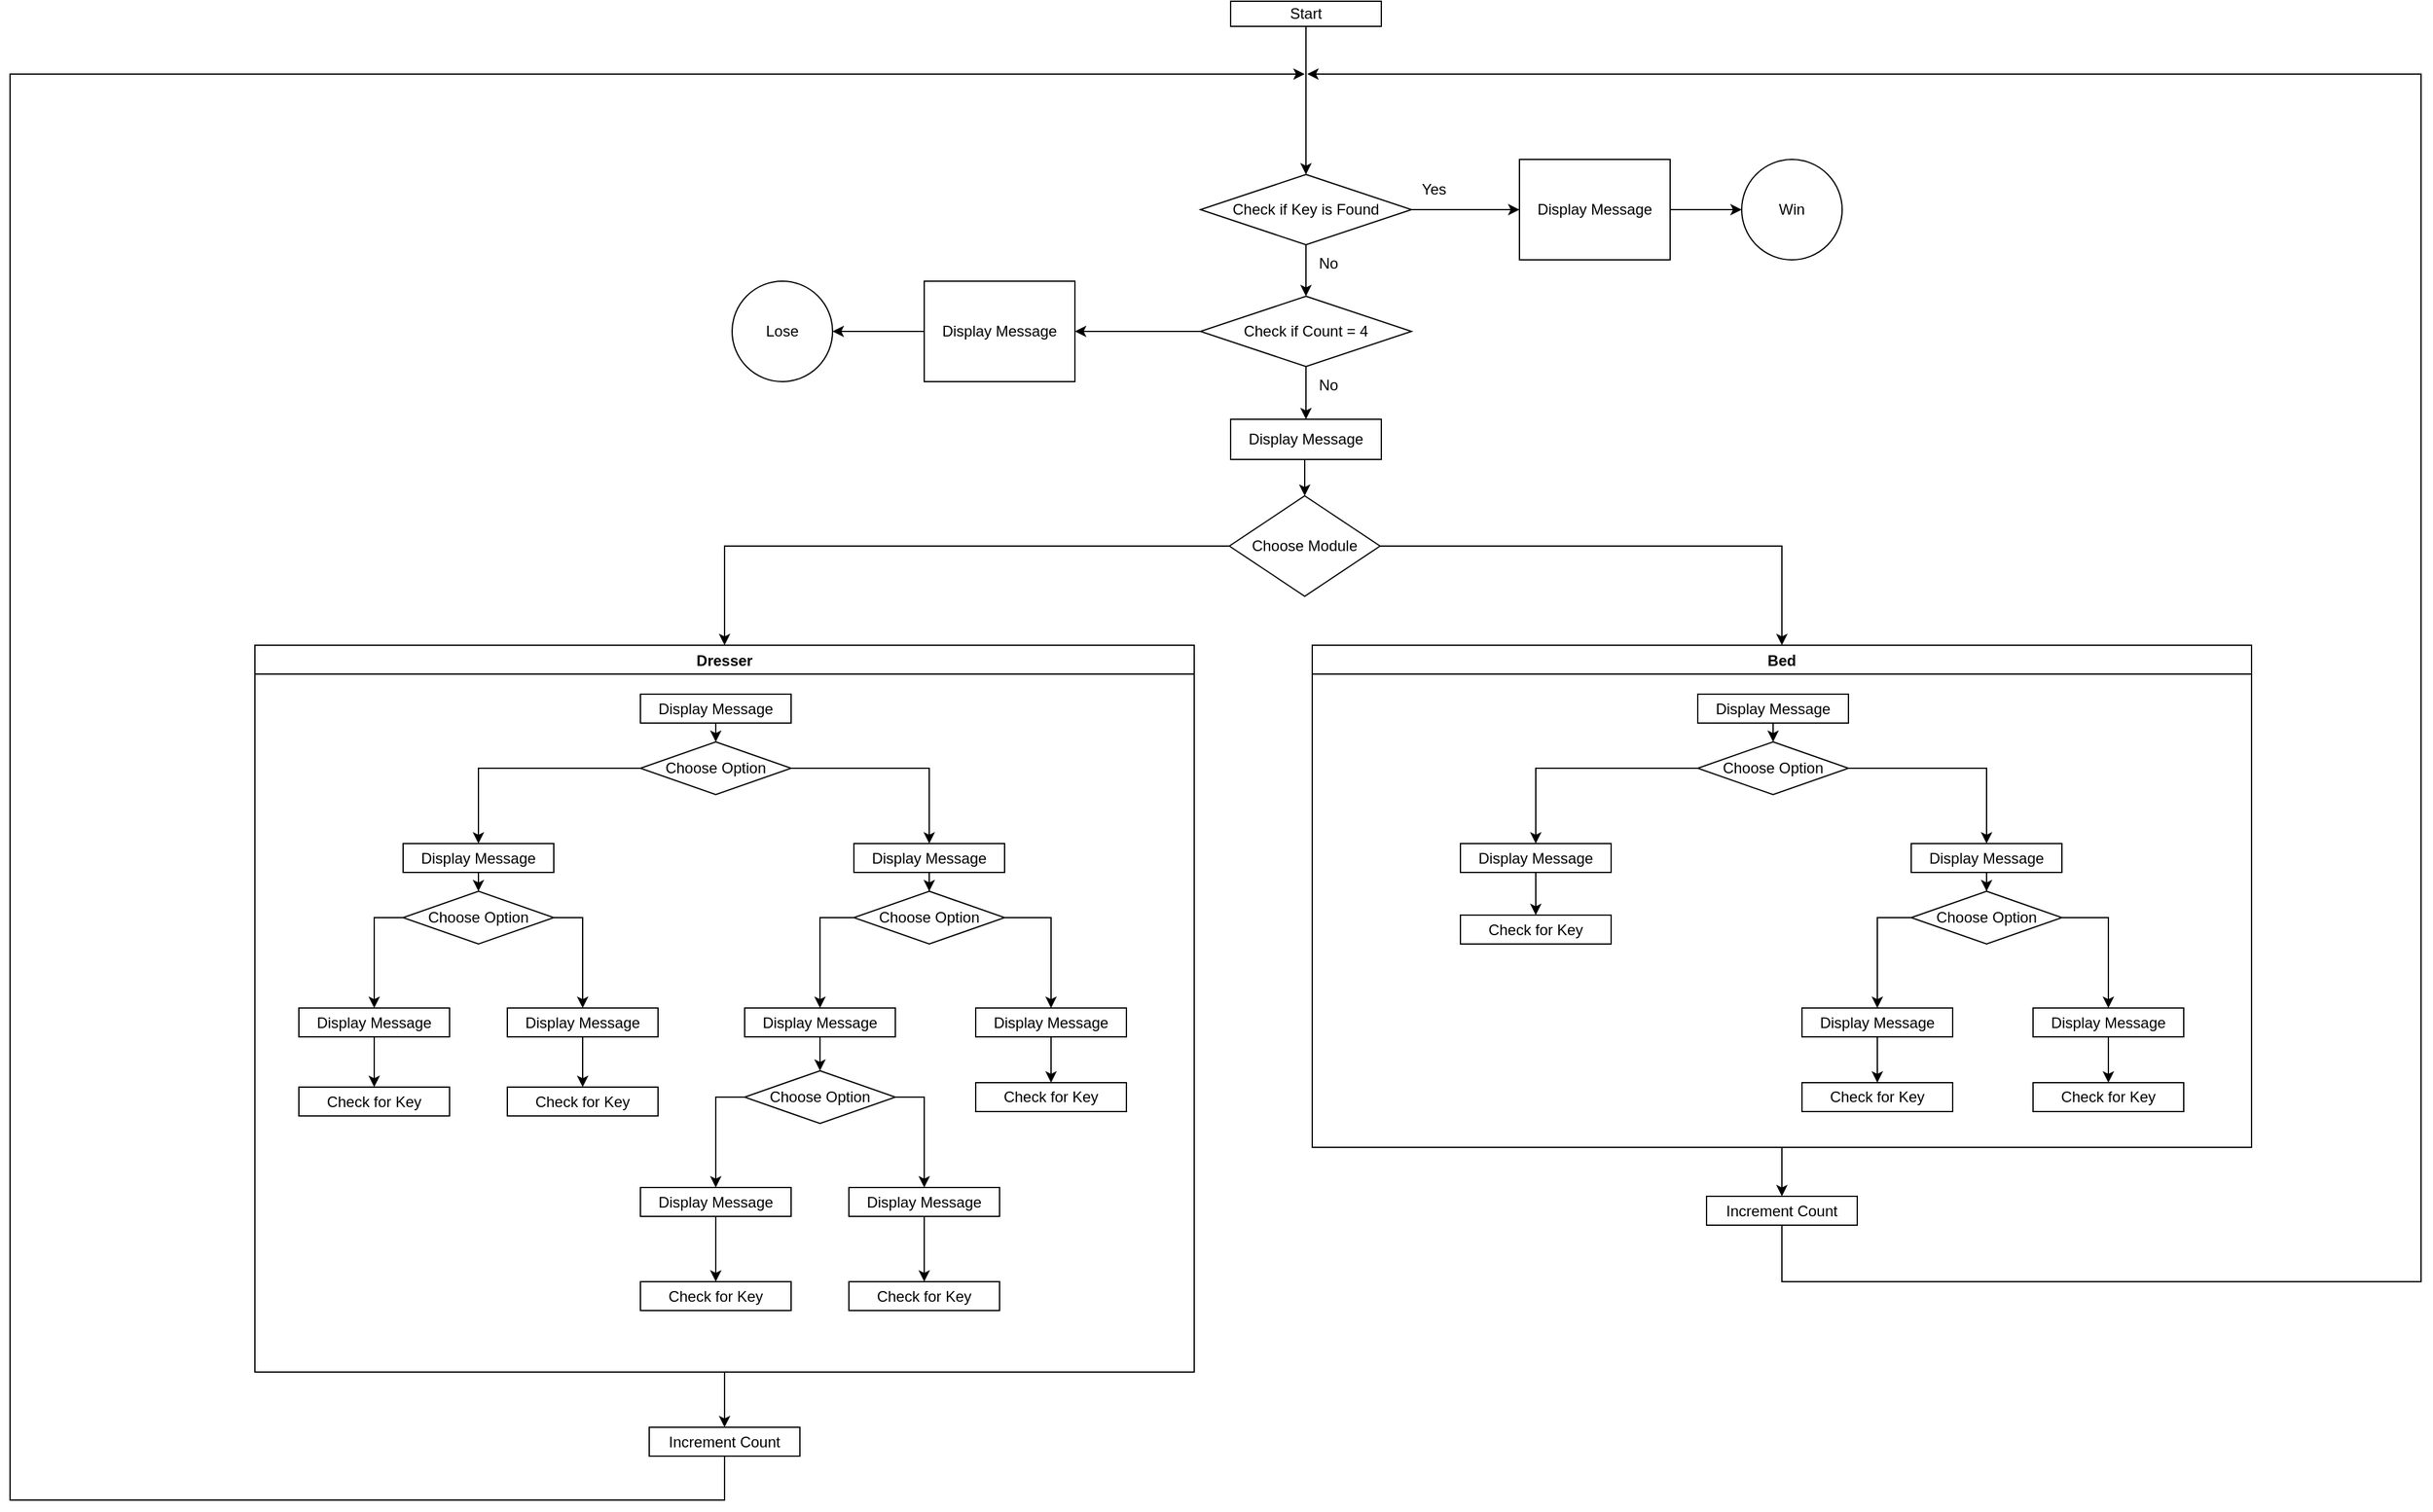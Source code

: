 <mxfile version="15.8.3"><diagram id="MuOXsaomxCZyVmH1yP5u" name="Page-1"><mxGraphModel dx="3766" dy="2011" grid="0" gridSize="10" guides="1" tooltips="1" connect="1" arrows="1" fold="1" page="0" pageScale="1" pageWidth="850" pageHeight="1100" math="0" shadow="0"><root><mxCell id="0"/><mxCell id="1" parent="0"/><mxCell id="XtukrsFslCd-zQ2ucdny-123" style="edgeStyle=orthogonalEdgeStyle;rounded=0;orthogonalLoop=1;jettySize=auto;html=1;exitX=0.5;exitY=1;exitDx=0;exitDy=0;entryX=0.5;entryY=0;entryDx=0;entryDy=0;" edge="1" parent="1" source="XtukrsFslCd-zQ2ucdny-1" target="XtukrsFslCd-zQ2ucdny-102"><mxGeometry relative="1" as="geometry"/></mxCell><mxCell id="XtukrsFslCd-zQ2ucdny-1" value="Start" style="rounded=0;whiteSpace=wrap;html=1;" vertex="1" parent="1"><mxGeometry x="366" y="-254" width="120" height="20" as="geometry"/></mxCell><mxCell id="XtukrsFslCd-zQ2ucdny-32" style="edgeStyle=orthogonalEdgeStyle;rounded=0;orthogonalLoop=1;jettySize=auto;html=1;exitX=0;exitY=0.5;exitDx=0;exitDy=0;entryX=0.5;entryY=0;entryDx=0;entryDy=0;" edge="1" parent="1" source="XtukrsFslCd-zQ2ucdny-3" target="XtukrsFslCd-zQ2ucdny-6"><mxGeometry relative="1" as="geometry"/></mxCell><mxCell id="XtukrsFslCd-zQ2ucdny-98" style="edgeStyle=orthogonalEdgeStyle;rounded=0;orthogonalLoop=1;jettySize=auto;html=1;exitX=1;exitY=0.5;exitDx=0;exitDy=0;entryX=0.5;entryY=0;entryDx=0;entryDy=0;" edge="1" parent="1" source="XtukrsFslCd-zQ2ucdny-3" target="XtukrsFslCd-zQ2ucdny-58"><mxGeometry relative="1" as="geometry"/></mxCell><mxCell id="XtukrsFslCd-zQ2ucdny-3" value="&lt;div&gt;Choose Module&lt;/div&gt;" style="rhombus;whiteSpace=wrap;html=1;" vertex="1" parent="1"><mxGeometry x="365" y="140" width="120" height="80" as="geometry"/></mxCell><mxCell id="XtukrsFslCd-zQ2ucdny-124" style="edgeStyle=orthogonalEdgeStyle;rounded=0;orthogonalLoop=1;jettySize=auto;html=1;exitX=0.5;exitY=1;exitDx=0;exitDy=0;" edge="1" parent="1" source="XtukrsFslCd-zQ2ucdny-128"><mxGeometry relative="1" as="geometry"><mxPoint x="425" y="-196" as="targetPoint"/><mxPoint x="-37" y="922" as="sourcePoint"/><Array as="points"><mxPoint x="-37" y="940"/><mxPoint x="-606" y="940"/><mxPoint x="-606" y="-196"/></Array></mxGeometry></mxCell><mxCell id="XtukrsFslCd-zQ2ucdny-129" style="edgeStyle=orthogonalEdgeStyle;rounded=0;orthogonalLoop=1;jettySize=auto;html=1;exitX=0.5;exitY=1;exitDx=0;exitDy=0;entryX=0.5;entryY=0;entryDx=0;entryDy=0;" edge="1" parent="1" source="XtukrsFslCd-zQ2ucdny-6" target="XtukrsFslCd-zQ2ucdny-128"><mxGeometry relative="1" as="geometry"/></mxCell><mxCell id="XtukrsFslCd-zQ2ucdny-6" value="Dresser" style="swimlane;" vertex="1" parent="1"><mxGeometry x="-411" y="259" width="748" height="579" as="geometry"/></mxCell><mxCell id="XtukrsFslCd-zQ2ucdny-34" style="edgeStyle=orthogonalEdgeStyle;rounded=0;orthogonalLoop=1;jettySize=auto;html=1;exitX=0.5;exitY=1;exitDx=0;exitDy=0;entryX=0.5;entryY=0;entryDx=0;entryDy=0;" edge="1" parent="XtukrsFslCd-zQ2ucdny-6" source="XtukrsFslCd-zQ2ucdny-9" target="XtukrsFslCd-zQ2ucdny-10"><mxGeometry relative="1" as="geometry"/></mxCell><mxCell id="XtukrsFslCd-zQ2ucdny-9" value="Display Message" style="rounded=0;whiteSpace=wrap;html=1;" vertex="1" parent="XtukrsFslCd-zQ2ucdny-6"><mxGeometry x="307" y="39" width="120" height="23" as="geometry"/></mxCell><mxCell id="XtukrsFslCd-zQ2ucdny-21" style="edgeStyle=orthogonalEdgeStyle;rounded=0;orthogonalLoop=1;jettySize=auto;html=1;exitX=0;exitY=0.5;exitDx=0;exitDy=0;entryX=0.5;entryY=0;entryDx=0;entryDy=0;" edge="1" parent="XtukrsFslCd-zQ2ucdny-6" source="XtukrsFslCd-zQ2ucdny-10" target="XtukrsFslCd-zQ2ucdny-13"><mxGeometry relative="1" as="geometry"/></mxCell><mxCell id="XtukrsFslCd-zQ2ucdny-22" style="edgeStyle=orthogonalEdgeStyle;rounded=0;orthogonalLoop=1;jettySize=auto;html=1;exitX=1;exitY=0.5;exitDx=0;exitDy=0;entryX=0.5;entryY=0;entryDx=0;entryDy=0;" edge="1" parent="XtukrsFslCd-zQ2ucdny-6" source="XtukrsFslCd-zQ2ucdny-10" target="XtukrsFslCd-zQ2ucdny-15"><mxGeometry relative="1" as="geometry"/></mxCell><mxCell id="XtukrsFslCd-zQ2ucdny-10" value="&lt;div&gt;Choose Option&lt;/div&gt;" style="rhombus;whiteSpace=wrap;html=1;" vertex="1" parent="XtukrsFslCd-zQ2ucdny-6"><mxGeometry x="307" y="77" width="120" height="42" as="geometry"/></mxCell><mxCell id="XtukrsFslCd-zQ2ucdny-28" style="edgeStyle=orthogonalEdgeStyle;rounded=0;orthogonalLoop=1;jettySize=auto;html=1;exitX=0.5;exitY=1;exitDx=0;exitDy=0;entryX=0.5;entryY=0;entryDx=0;entryDy=0;" edge="1" parent="XtukrsFslCd-zQ2ucdny-6" source="XtukrsFslCd-zQ2ucdny-13" target="XtukrsFslCd-zQ2ucdny-14"><mxGeometry relative="1" as="geometry"/></mxCell><mxCell id="XtukrsFslCd-zQ2ucdny-13" value="Display Message" style="rounded=0;whiteSpace=wrap;html=1;" vertex="1" parent="XtukrsFslCd-zQ2ucdny-6"><mxGeometry x="118" y="158" width="120" height="23" as="geometry"/></mxCell><mxCell id="XtukrsFslCd-zQ2ucdny-36" style="edgeStyle=orthogonalEdgeStyle;rounded=0;orthogonalLoop=1;jettySize=auto;html=1;exitX=0;exitY=0.5;exitDx=0;exitDy=0;" edge="1" parent="XtukrsFslCd-zQ2ucdny-6" source="XtukrsFslCd-zQ2ucdny-14" target="XtukrsFslCd-zQ2ucdny-17"><mxGeometry relative="1" as="geometry"/></mxCell><mxCell id="XtukrsFslCd-zQ2ucdny-38" style="edgeStyle=orthogonalEdgeStyle;rounded=0;orthogonalLoop=1;jettySize=auto;html=1;exitX=1;exitY=0.5;exitDx=0;exitDy=0;entryX=0.5;entryY=0;entryDx=0;entryDy=0;" edge="1" parent="XtukrsFslCd-zQ2ucdny-6" source="XtukrsFslCd-zQ2ucdny-14" target="XtukrsFslCd-zQ2ucdny-37"><mxGeometry relative="1" as="geometry"/></mxCell><mxCell id="XtukrsFslCd-zQ2ucdny-14" value="&lt;div&gt;Choose Option&lt;/div&gt;" style="rhombus;whiteSpace=wrap;html=1;" vertex="1" parent="XtukrsFslCd-zQ2ucdny-6"><mxGeometry x="118" y="196" width="120" height="42" as="geometry"/></mxCell><mxCell id="XtukrsFslCd-zQ2ucdny-27" style="edgeStyle=orthogonalEdgeStyle;rounded=0;orthogonalLoop=1;jettySize=auto;html=1;entryX=0.5;entryY=0;entryDx=0;entryDy=0;" edge="1" parent="XtukrsFslCd-zQ2ucdny-6" source="XtukrsFslCd-zQ2ucdny-15" target="XtukrsFslCd-zQ2ucdny-16"><mxGeometry relative="1" as="geometry"/></mxCell><mxCell id="XtukrsFslCd-zQ2ucdny-15" value="Display Message" style="rounded=0;whiteSpace=wrap;html=1;" vertex="1" parent="XtukrsFslCd-zQ2ucdny-6"><mxGeometry x="477" y="158" width="120" height="23" as="geometry"/></mxCell><mxCell id="XtukrsFslCd-zQ2ucdny-25" style="edgeStyle=orthogonalEdgeStyle;rounded=0;orthogonalLoop=1;jettySize=auto;html=1;exitX=0;exitY=0.5;exitDx=0;exitDy=0;" edge="1" parent="XtukrsFslCd-zQ2ucdny-6" source="XtukrsFslCd-zQ2ucdny-16" target="XtukrsFslCd-zQ2ucdny-23"><mxGeometry relative="1" as="geometry"/></mxCell><mxCell id="XtukrsFslCd-zQ2ucdny-35" style="edgeStyle=orthogonalEdgeStyle;rounded=0;orthogonalLoop=1;jettySize=auto;html=1;exitX=1;exitY=0.5;exitDx=0;exitDy=0;entryX=0.5;entryY=0;entryDx=0;entryDy=0;" edge="1" parent="XtukrsFslCd-zQ2ucdny-6" source="XtukrsFslCd-zQ2ucdny-16" target="XtukrsFslCd-zQ2ucdny-24"><mxGeometry relative="1" as="geometry"/></mxCell><mxCell id="XtukrsFslCd-zQ2ucdny-16" value="&lt;div&gt;Choose Option&lt;/div&gt;" style="rhombus;whiteSpace=wrap;html=1;" vertex="1" parent="XtukrsFslCd-zQ2ucdny-6"><mxGeometry x="477" y="196" width="120" height="42" as="geometry"/></mxCell><mxCell id="XtukrsFslCd-zQ2ucdny-48" style="edgeStyle=orthogonalEdgeStyle;rounded=0;orthogonalLoop=1;jettySize=auto;html=1;exitX=0.5;exitY=1;exitDx=0;exitDy=0;entryX=0.5;entryY=0;entryDx=0;entryDy=0;" edge="1" parent="XtukrsFslCd-zQ2ucdny-6" source="XtukrsFslCd-zQ2ucdny-17" target="XtukrsFslCd-zQ2ucdny-47"><mxGeometry relative="1" as="geometry"/></mxCell><mxCell id="XtukrsFslCd-zQ2ucdny-17" value="Display Message" style="rounded=0;whiteSpace=wrap;html=1;" vertex="1" parent="XtukrsFslCd-zQ2ucdny-6"><mxGeometry x="35" y="289" width="120" height="23" as="geometry"/></mxCell><mxCell id="XtukrsFslCd-zQ2ucdny-52" style="edgeStyle=orthogonalEdgeStyle;rounded=0;orthogonalLoop=1;jettySize=auto;html=1;exitX=0.5;exitY=1;exitDx=0;exitDy=0;entryX=0.5;entryY=0;entryDx=0;entryDy=0;" edge="1" parent="XtukrsFslCd-zQ2ucdny-6" source="XtukrsFslCd-zQ2ucdny-24" target="XtukrsFslCd-zQ2ucdny-51"><mxGeometry relative="1" as="geometry"/></mxCell><mxCell id="XtukrsFslCd-zQ2ucdny-24" value="Display Message" style="rounded=0;whiteSpace=wrap;html=1;" vertex="1" parent="XtukrsFslCd-zQ2ucdny-6"><mxGeometry x="574" y="289" width="120" height="23" as="geometry"/></mxCell><mxCell id="XtukrsFslCd-zQ2ucdny-46" style="edgeStyle=orthogonalEdgeStyle;rounded=0;orthogonalLoop=1;jettySize=auto;html=1;exitX=0.5;exitY=1;exitDx=0;exitDy=0;entryX=0.5;entryY=0;entryDx=0;entryDy=0;" edge="1" parent="XtukrsFslCd-zQ2ucdny-6" source="XtukrsFslCd-zQ2ucdny-23" target="XtukrsFslCd-zQ2ucdny-41"><mxGeometry relative="1" as="geometry"/></mxCell><mxCell id="XtukrsFslCd-zQ2ucdny-23" value="Display Message" style="rounded=0;whiteSpace=wrap;html=1;" vertex="1" parent="XtukrsFslCd-zQ2ucdny-6"><mxGeometry x="390" y="289" width="120" height="23" as="geometry"/></mxCell><mxCell id="XtukrsFslCd-zQ2ucdny-50" style="edgeStyle=orthogonalEdgeStyle;rounded=0;orthogonalLoop=1;jettySize=auto;html=1;exitX=0.5;exitY=1;exitDx=0;exitDy=0;entryX=0.5;entryY=0;entryDx=0;entryDy=0;" edge="1" parent="XtukrsFslCd-zQ2ucdny-6" source="XtukrsFslCd-zQ2ucdny-37" target="XtukrsFslCd-zQ2ucdny-49"><mxGeometry relative="1" as="geometry"/></mxCell><mxCell id="XtukrsFslCd-zQ2ucdny-37" value="Display Message" style="rounded=0;whiteSpace=wrap;html=1;" vertex="1" parent="XtukrsFslCd-zQ2ucdny-6"><mxGeometry x="201" y="289" width="120" height="23" as="geometry"/></mxCell><mxCell id="XtukrsFslCd-zQ2ucdny-41" value="&lt;div&gt;Choose Option&lt;/div&gt;" style="rhombus;whiteSpace=wrap;html=1;" vertex="1" parent="XtukrsFslCd-zQ2ucdny-6"><mxGeometry x="390" y="339" width="120" height="42" as="geometry"/></mxCell><mxCell id="XtukrsFslCd-zQ2ucdny-57" style="edgeStyle=orthogonalEdgeStyle;rounded=0;orthogonalLoop=1;jettySize=auto;html=1;exitX=0.5;exitY=1;exitDx=0;exitDy=0;entryX=0.5;entryY=0;entryDx=0;entryDy=0;" edge="1" parent="XtukrsFslCd-zQ2ucdny-6" source="XtukrsFslCd-zQ2ucdny-42" target="XtukrsFslCd-zQ2ucdny-56"><mxGeometry relative="1" as="geometry"/></mxCell><mxCell id="XtukrsFslCd-zQ2ucdny-42" value="Display Message" style="rounded=0;whiteSpace=wrap;html=1;" vertex="1" parent="XtukrsFslCd-zQ2ucdny-6"><mxGeometry x="307" y="432" width="120" height="23" as="geometry"/></mxCell><mxCell id="XtukrsFslCd-zQ2ucdny-39" style="edgeStyle=orthogonalEdgeStyle;rounded=0;orthogonalLoop=1;jettySize=auto;html=1;exitX=0;exitY=0.5;exitDx=0;exitDy=0;" edge="1" parent="XtukrsFslCd-zQ2ucdny-6" source="XtukrsFslCd-zQ2ucdny-41" target="XtukrsFslCd-zQ2ucdny-42"><mxGeometry relative="1" as="geometry"/></mxCell><mxCell id="XtukrsFslCd-zQ2ucdny-55" style="edgeStyle=orthogonalEdgeStyle;rounded=0;orthogonalLoop=1;jettySize=auto;html=1;exitX=0.5;exitY=1;exitDx=0;exitDy=0;entryX=0.5;entryY=0;entryDx=0;entryDy=0;" edge="1" parent="XtukrsFslCd-zQ2ucdny-6" source="XtukrsFslCd-zQ2ucdny-43" target="XtukrsFslCd-zQ2ucdny-53"><mxGeometry relative="1" as="geometry"/></mxCell><mxCell id="XtukrsFslCd-zQ2ucdny-43" value="Display Message" style="rounded=0;whiteSpace=wrap;html=1;" vertex="1" parent="XtukrsFslCd-zQ2ucdny-6"><mxGeometry x="473" y="432" width="120" height="23" as="geometry"/></mxCell><mxCell id="XtukrsFslCd-zQ2ucdny-40" style="edgeStyle=orthogonalEdgeStyle;rounded=0;orthogonalLoop=1;jettySize=auto;html=1;exitX=1;exitY=0.5;exitDx=0;exitDy=0;entryX=0.5;entryY=0;entryDx=0;entryDy=0;" edge="1" parent="XtukrsFslCd-zQ2ucdny-6" source="XtukrsFslCd-zQ2ucdny-41" target="XtukrsFslCd-zQ2ucdny-43"><mxGeometry relative="1" as="geometry"/></mxCell><mxCell id="XtukrsFslCd-zQ2ucdny-47" value="&lt;div&gt;Check for Key&lt;/div&gt;" style="rounded=0;whiteSpace=wrap;html=1;" vertex="1" parent="XtukrsFslCd-zQ2ucdny-6"><mxGeometry x="35" y="352" width="120" height="23" as="geometry"/></mxCell><mxCell id="XtukrsFslCd-zQ2ucdny-49" value="&lt;div&gt;Check for Key&lt;/div&gt;" style="rounded=0;whiteSpace=wrap;html=1;" vertex="1" parent="XtukrsFslCd-zQ2ucdny-6"><mxGeometry x="201" y="352" width="120" height="23" as="geometry"/></mxCell><mxCell id="XtukrsFslCd-zQ2ucdny-51" value="&lt;div&gt;Check for Key&lt;/div&gt;" style="rounded=0;whiteSpace=wrap;html=1;" vertex="1" parent="XtukrsFslCd-zQ2ucdny-6"><mxGeometry x="574" y="348.5" width="120" height="23" as="geometry"/></mxCell><mxCell id="XtukrsFslCd-zQ2ucdny-53" value="&lt;div&gt;Check for Key&lt;/div&gt;" style="rounded=0;whiteSpace=wrap;html=1;" vertex="1" parent="XtukrsFslCd-zQ2ucdny-6"><mxGeometry x="473" y="507" width="120" height="23" as="geometry"/></mxCell><mxCell id="XtukrsFslCd-zQ2ucdny-56" value="&lt;div&gt;Check for Key&lt;/div&gt;" style="rounded=0;whiteSpace=wrap;html=1;" vertex="1" parent="XtukrsFslCd-zQ2ucdny-6"><mxGeometry x="307" y="507" width="120" height="23" as="geometry"/></mxCell><mxCell id="XtukrsFslCd-zQ2ucdny-125" style="edgeStyle=orthogonalEdgeStyle;rounded=0;orthogonalLoop=1;jettySize=auto;html=1;exitX=0.5;exitY=1;exitDx=0;exitDy=0;" edge="1" parent="1" source="XtukrsFslCd-zQ2ucdny-126"><mxGeometry relative="1" as="geometry"><mxPoint x="427" y="-196" as="targetPoint"/><mxPoint x="805" y="766" as="sourcePoint"/><Array as="points"><mxPoint x="805" y="766"/><mxPoint x="1314" y="766"/><mxPoint x="1314" y="-196"/></Array></mxGeometry></mxCell><mxCell id="XtukrsFslCd-zQ2ucdny-127" style="edgeStyle=orthogonalEdgeStyle;rounded=0;orthogonalLoop=1;jettySize=auto;html=1;exitX=0.5;exitY=1;exitDx=0;exitDy=0;entryX=0.5;entryY=0;entryDx=0;entryDy=0;" edge="1" parent="1" source="XtukrsFslCd-zQ2ucdny-58" target="XtukrsFslCd-zQ2ucdny-126"><mxGeometry relative="1" as="geometry"/></mxCell><mxCell id="XtukrsFslCd-zQ2ucdny-58" value="Bed" style="swimlane;" vertex="1" parent="1"><mxGeometry x="431" y="259" width="748" height="400" as="geometry"/></mxCell><mxCell id="XtukrsFslCd-zQ2ucdny-59" style="edgeStyle=orthogonalEdgeStyle;rounded=0;orthogonalLoop=1;jettySize=auto;html=1;exitX=0.5;exitY=1;exitDx=0;exitDy=0;entryX=0.5;entryY=0;entryDx=0;entryDy=0;" edge="1" parent="XtukrsFslCd-zQ2ucdny-58" source="XtukrsFslCd-zQ2ucdny-60" target="XtukrsFslCd-zQ2ucdny-63"><mxGeometry relative="1" as="geometry"/></mxCell><mxCell id="XtukrsFslCd-zQ2ucdny-60" value="Display Message" style="rounded=0;whiteSpace=wrap;html=1;" vertex="1" parent="XtukrsFslCd-zQ2ucdny-58"><mxGeometry x="307" y="39" width="120" height="23" as="geometry"/></mxCell><mxCell id="XtukrsFslCd-zQ2ucdny-61" style="edgeStyle=orthogonalEdgeStyle;rounded=0;orthogonalLoop=1;jettySize=auto;html=1;exitX=0;exitY=0.5;exitDx=0;exitDy=0;entryX=0.5;entryY=0;entryDx=0;entryDy=0;" edge="1" parent="XtukrsFslCd-zQ2ucdny-58" source="XtukrsFslCd-zQ2ucdny-63" target="XtukrsFslCd-zQ2ucdny-65"><mxGeometry relative="1" as="geometry"/></mxCell><mxCell id="XtukrsFslCd-zQ2ucdny-62" style="edgeStyle=orthogonalEdgeStyle;rounded=0;orthogonalLoop=1;jettySize=auto;html=1;exitX=1;exitY=0.5;exitDx=0;exitDy=0;entryX=0.5;entryY=0;entryDx=0;entryDy=0;" edge="1" parent="XtukrsFslCd-zQ2ucdny-58" source="XtukrsFslCd-zQ2ucdny-63" target="XtukrsFslCd-zQ2ucdny-70"><mxGeometry relative="1" as="geometry"/></mxCell><mxCell id="XtukrsFslCd-zQ2ucdny-63" value="&lt;div&gt;Choose Option&lt;/div&gt;" style="rhombus;whiteSpace=wrap;html=1;" vertex="1" parent="XtukrsFslCd-zQ2ucdny-58"><mxGeometry x="307" y="77" width="120" height="42" as="geometry"/></mxCell><mxCell id="XtukrsFslCd-zQ2ucdny-97" style="edgeStyle=orthogonalEdgeStyle;rounded=0;orthogonalLoop=1;jettySize=auto;html=1;exitX=0.5;exitY=1;exitDx=0;exitDy=0;entryX=0.5;entryY=0;entryDx=0;entryDy=0;" edge="1" parent="XtukrsFslCd-zQ2ucdny-58" source="XtukrsFslCd-zQ2ucdny-65" target="XtukrsFslCd-zQ2ucdny-96"><mxGeometry relative="1" as="geometry"/></mxCell><mxCell id="XtukrsFslCd-zQ2ucdny-65" value="Display Message" style="rounded=0;whiteSpace=wrap;html=1;" vertex="1" parent="XtukrsFslCd-zQ2ucdny-58"><mxGeometry x="118" y="158" width="120" height="23" as="geometry"/></mxCell><mxCell id="XtukrsFslCd-zQ2ucdny-69" style="edgeStyle=orthogonalEdgeStyle;rounded=0;orthogonalLoop=1;jettySize=auto;html=1;entryX=0.5;entryY=0;entryDx=0;entryDy=0;" edge="1" parent="XtukrsFslCd-zQ2ucdny-58" source="XtukrsFslCd-zQ2ucdny-70" target="XtukrsFslCd-zQ2ucdny-73"><mxGeometry relative="1" as="geometry"/></mxCell><mxCell id="XtukrsFslCd-zQ2ucdny-70" value="Display Message" style="rounded=0;whiteSpace=wrap;html=1;" vertex="1" parent="XtukrsFslCd-zQ2ucdny-58"><mxGeometry x="477" y="158" width="120" height="23" as="geometry"/></mxCell><mxCell id="XtukrsFslCd-zQ2ucdny-71" style="edgeStyle=orthogonalEdgeStyle;rounded=0;orthogonalLoop=1;jettySize=auto;html=1;exitX=0;exitY=0.5;exitDx=0;exitDy=0;" edge="1" parent="XtukrsFslCd-zQ2ucdny-58" source="XtukrsFslCd-zQ2ucdny-73" target="XtukrsFslCd-zQ2ucdny-79"><mxGeometry relative="1" as="geometry"/></mxCell><mxCell id="XtukrsFslCd-zQ2ucdny-72" style="edgeStyle=orthogonalEdgeStyle;rounded=0;orthogonalLoop=1;jettySize=auto;html=1;exitX=1;exitY=0.5;exitDx=0;exitDy=0;entryX=0.5;entryY=0;entryDx=0;entryDy=0;" edge="1" parent="XtukrsFslCd-zQ2ucdny-58" source="XtukrsFslCd-zQ2ucdny-73" target="XtukrsFslCd-zQ2ucdny-77"><mxGeometry relative="1" as="geometry"/></mxCell><mxCell id="XtukrsFslCd-zQ2ucdny-73" value="&lt;div&gt;Choose Option&lt;/div&gt;" style="rhombus;whiteSpace=wrap;html=1;" vertex="1" parent="XtukrsFslCd-zQ2ucdny-58"><mxGeometry x="477" y="196" width="120" height="42" as="geometry"/></mxCell><mxCell id="XtukrsFslCd-zQ2ucdny-76" style="edgeStyle=orthogonalEdgeStyle;rounded=0;orthogonalLoop=1;jettySize=auto;html=1;exitX=0.5;exitY=1;exitDx=0;exitDy=0;entryX=0.5;entryY=0;entryDx=0;entryDy=0;" edge="1" parent="XtukrsFslCd-zQ2ucdny-58" source="XtukrsFslCd-zQ2ucdny-77" target="XtukrsFslCd-zQ2ucdny-91"><mxGeometry relative="1" as="geometry"/></mxCell><mxCell id="XtukrsFslCd-zQ2ucdny-77" value="Display Message" style="rounded=0;whiteSpace=wrap;html=1;" vertex="1" parent="XtukrsFslCd-zQ2ucdny-58"><mxGeometry x="574" y="289" width="120" height="23" as="geometry"/></mxCell><mxCell id="XtukrsFslCd-zQ2ucdny-95" style="edgeStyle=orthogonalEdgeStyle;rounded=0;orthogonalLoop=1;jettySize=auto;html=1;exitX=0.5;exitY=1;exitDx=0;exitDy=0;entryX=0.5;entryY=0;entryDx=0;entryDy=0;" edge="1" parent="XtukrsFslCd-zQ2ucdny-58" source="XtukrsFslCd-zQ2ucdny-79" target="XtukrsFslCd-zQ2ucdny-94"><mxGeometry relative="1" as="geometry"/></mxCell><mxCell id="XtukrsFslCd-zQ2ucdny-79" value="Display Message" style="rounded=0;whiteSpace=wrap;html=1;" vertex="1" parent="XtukrsFslCd-zQ2ucdny-58"><mxGeometry x="390" y="289" width="120" height="23" as="geometry"/></mxCell><mxCell id="XtukrsFslCd-zQ2ucdny-91" value="&lt;div&gt;Check for Key&lt;/div&gt;" style="rounded=0;whiteSpace=wrap;html=1;" vertex="1" parent="XtukrsFslCd-zQ2ucdny-58"><mxGeometry x="574" y="348.5" width="120" height="23" as="geometry"/></mxCell><mxCell id="XtukrsFslCd-zQ2ucdny-94" value="&lt;div&gt;Check for Key&lt;/div&gt;" style="rounded=0;whiteSpace=wrap;html=1;" vertex="1" parent="XtukrsFslCd-zQ2ucdny-58"><mxGeometry x="390" y="348.5" width="120" height="23" as="geometry"/></mxCell><mxCell id="XtukrsFslCd-zQ2ucdny-96" value="&lt;div&gt;Check for Key&lt;/div&gt;" style="rounded=0;whiteSpace=wrap;html=1;" vertex="1" parent="XtukrsFslCd-zQ2ucdny-58"><mxGeometry x="118" y="215" width="120" height="23" as="geometry"/></mxCell><mxCell id="XtukrsFslCd-zQ2ucdny-111" style="edgeStyle=orthogonalEdgeStyle;rounded=0;orthogonalLoop=1;jettySize=auto;html=1;exitX=0.5;exitY=1;exitDx=0;exitDy=0;entryX=0.5;entryY=0;entryDx=0;entryDy=0;" edge="1" parent="1" source="XtukrsFslCd-zQ2ucdny-102" target="XtukrsFslCd-zQ2ucdny-107"><mxGeometry relative="1" as="geometry"/></mxCell><mxCell id="XtukrsFslCd-zQ2ucdny-114" style="edgeStyle=orthogonalEdgeStyle;rounded=0;orthogonalLoop=1;jettySize=auto;html=1;exitX=1;exitY=0.5;exitDx=0;exitDy=0;entryX=0;entryY=0.5;entryDx=0;entryDy=0;" edge="1" parent="1" source="XtukrsFslCd-zQ2ucdny-102" target="XtukrsFslCd-zQ2ucdny-113"><mxGeometry relative="1" as="geometry"/></mxCell><mxCell id="XtukrsFslCd-zQ2ucdny-102" value="&lt;div&gt;Check if Key is Found&lt;/div&gt;" style="rhombus;whiteSpace=wrap;html=1;" vertex="1" parent="1"><mxGeometry x="342" y="-116" width="168" height="56" as="geometry"/></mxCell><mxCell id="XtukrsFslCd-zQ2ucdny-104" value="&lt;div&gt;No&lt;/div&gt;" style="text;html=1;strokeColor=none;fillColor=none;align=center;verticalAlign=middle;whiteSpace=wrap;rounded=0;" vertex="1" parent="1"><mxGeometry x="426" y="-60" width="36" height="30" as="geometry"/></mxCell><mxCell id="XtukrsFslCd-zQ2ucdny-105" value="Yes" style="text;html=1;strokeColor=none;fillColor=none;align=center;verticalAlign=middle;whiteSpace=wrap;rounded=0;" vertex="1" parent="1"><mxGeometry x="510" y="-119" width="36" height="30" as="geometry"/></mxCell><mxCell id="XtukrsFslCd-zQ2ucdny-109" style="edgeStyle=orthogonalEdgeStyle;rounded=0;orthogonalLoop=1;jettySize=auto;html=1;exitX=0.5;exitY=1;exitDx=0;exitDy=0;entryX=0.5;entryY=0;entryDx=0;entryDy=0;" edge="1" parent="1" source="XtukrsFslCd-zQ2ucdny-106" target="XtukrsFslCd-zQ2ucdny-3"><mxGeometry relative="1" as="geometry"/></mxCell><mxCell id="XtukrsFslCd-zQ2ucdny-106" value="Display Message" style="rounded=0;whiteSpace=wrap;html=1;" vertex="1" parent="1"><mxGeometry x="366" y="79" width="120" height="32" as="geometry"/></mxCell><mxCell id="XtukrsFslCd-zQ2ucdny-108" style="edgeStyle=orthogonalEdgeStyle;rounded=0;orthogonalLoop=1;jettySize=auto;html=1;exitX=0.5;exitY=1;exitDx=0;exitDy=0;entryX=0.5;entryY=0;entryDx=0;entryDy=0;" edge="1" parent="1" source="XtukrsFslCd-zQ2ucdny-107" target="XtukrsFslCd-zQ2ucdny-106"><mxGeometry relative="1" as="geometry"/></mxCell><mxCell id="XtukrsFslCd-zQ2ucdny-121" style="edgeStyle=orthogonalEdgeStyle;rounded=0;orthogonalLoop=1;jettySize=auto;html=1;exitX=0;exitY=0.5;exitDx=0;exitDy=0;entryX=1;entryY=0.5;entryDx=0;entryDy=0;" edge="1" parent="1" source="XtukrsFslCd-zQ2ucdny-107" target="XtukrsFslCd-zQ2ucdny-117"><mxGeometry relative="1" as="geometry"/></mxCell><mxCell id="XtukrsFslCd-zQ2ucdny-107" value="&lt;div&gt;Check if Count = 4&lt;br&gt;&lt;/div&gt;" style="rhombus;whiteSpace=wrap;html=1;" vertex="1" parent="1"><mxGeometry x="342" y="-19" width="168" height="56" as="geometry"/></mxCell><mxCell id="XtukrsFslCd-zQ2ucdny-112" value="&lt;div&gt;No&lt;/div&gt;" style="text;html=1;strokeColor=none;fillColor=none;align=center;verticalAlign=middle;whiteSpace=wrap;rounded=0;" vertex="1" parent="1"><mxGeometry x="426" y="37" width="36" height="30" as="geometry"/></mxCell><mxCell id="XtukrsFslCd-zQ2ucdny-116" style="edgeStyle=orthogonalEdgeStyle;rounded=0;orthogonalLoop=1;jettySize=auto;html=1;exitX=1;exitY=0.5;exitDx=0;exitDy=0;entryX=0;entryY=0.5;entryDx=0;entryDy=0;" edge="1" parent="1" source="XtukrsFslCd-zQ2ucdny-113" target="XtukrsFslCd-zQ2ucdny-115"><mxGeometry relative="1" as="geometry"/></mxCell><mxCell id="XtukrsFslCd-zQ2ucdny-113" value="Display Message" style="rounded=0;whiteSpace=wrap;html=1;" vertex="1" parent="1"><mxGeometry x="596" y="-128" width="120" height="80" as="geometry"/></mxCell><mxCell id="XtukrsFslCd-zQ2ucdny-115" value="&lt;div&gt;Win&lt;/div&gt;" style="ellipse;whiteSpace=wrap;html=1;aspect=fixed;" vertex="1" parent="1"><mxGeometry x="773" y="-128" width="80" height="80" as="geometry"/></mxCell><mxCell id="XtukrsFslCd-zQ2ucdny-120" style="edgeStyle=orthogonalEdgeStyle;rounded=0;orthogonalLoop=1;jettySize=auto;html=1;exitX=0;exitY=0.5;exitDx=0;exitDy=0;" edge="1" parent="1" source="XtukrsFslCd-zQ2ucdny-117" target="XtukrsFslCd-zQ2ucdny-119"><mxGeometry relative="1" as="geometry"/></mxCell><mxCell id="XtukrsFslCd-zQ2ucdny-117" value="Display Message" style="rounded=0;whiteSpace=wrap;html=1;" vertex="1" parent="1"><mxGeometry x="122" y="-31" width="120" height="80" as="geometry"/></mxCell><mxCell id="XtukrsFslCd-zQ2ucdny-119" value="Lose" style="ellipse;whiteSpace=wrap;html=1;aspect=fixed;" vertex="1" parent="1"><mxGeometry x="-31" y="-31" width="80" height="80" as="geometry"/></mxCell><mxCell id="XtukrsFslCd-zQ2ucdny-126" value="&lt;div&gt;Increment Count&lt;/div&gt;" style="rounded=0;whiteSpace=wrap;html=1;" vertex="1" parent="1"><mxGeometry x="745" y="698" width="120" height="23" as="geometry"/></mxCell><mxCell id="XtukrsFslCd-zQ2ucdny-128" value="&lt;div&gt;Increment Count&lt;/div&gt;" style="rounded=0;whiteSpace=wrap;html=1;" vertex="1" parent="1"><mxGeometry x="-97" y="882" width="120" height="23" as="geometry"/></mxCell></root></mxGraphModel></diagram></mxfile>